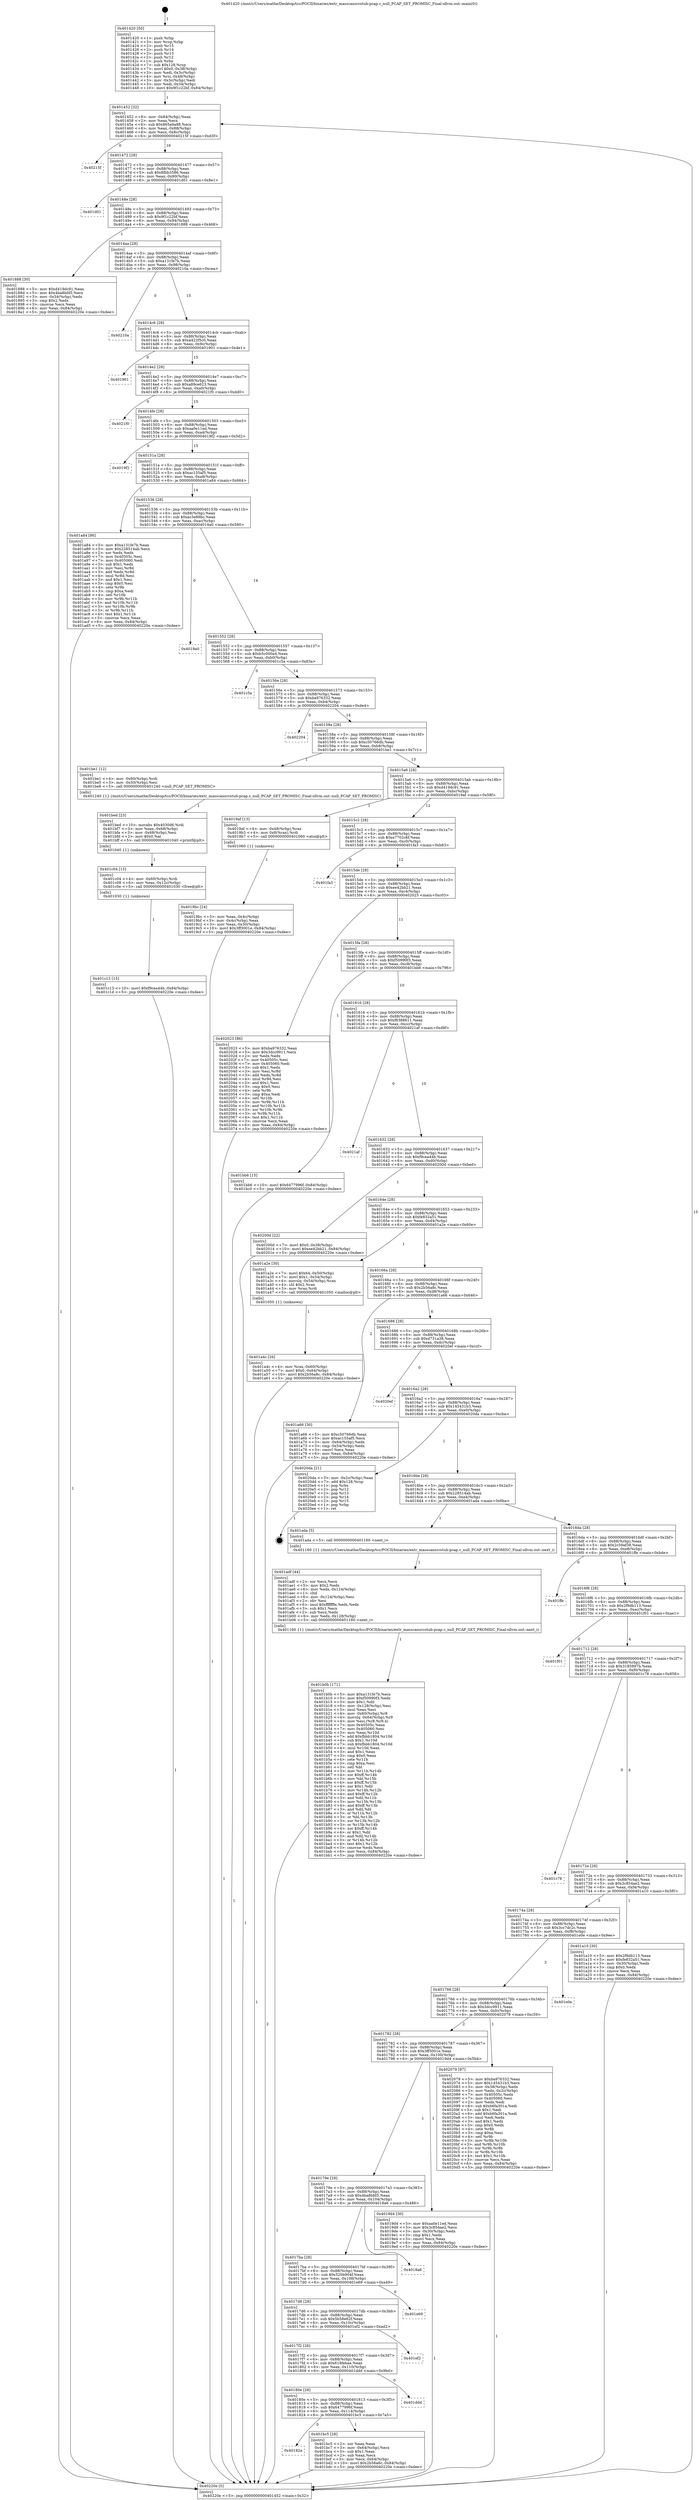 digraph "0x401420" {
  label = "0x401420 (/mnt/c/Users/mathe/Desktop/tcc/POCII/binaries/extr_masscansrcstub-pcap.c_null_PCAP_SET_PROMISC_Final-ollvm.out::main(0))"
  labelloc = "t"
  node[shape=record]

  Entry [label="",width=0.3,height=0.3,shape=circle,fillcolor=black,style=filled]
  "0x401452" [label="{
     0x401452 [32]\l
     | [instrs]\l
     &nbsp;&nbsp;0x401452 \<+6\>: mov -0x84(%rbp),%eax\l
     &nbsp;&nbsp;0x401458 \<+2\>: mov %eax,%ecx\l
     &nbsp;&nbsp;0x40145a \<+6\>: sub $0x865a9a88,%ecx\l
     &nbsp;&nbsp;0x401460 \<+6\>: mov %eax,-0x88(%rbp)\l
     &nbsp;&nbsp;0x401466 \<+6\>: mov %ecx,-0x8c(%rbp)\l
     &nbsp;&nbsp;0x40146c \<+6\>: je 000000000040215f \<main+0xd3f\>\l
  }"]
  "0x40215f" [label="{
     0x40215f\l
  }", style=dashed]
  "0x401472" [label="{
     0x401472 [28]\l
     | [instrs]\l
     &nbsp;&nbsp;0x401472 \<+5\>: jmp 0000000000401477 \<main+0x57\>\l
     &nbsp;&nbsp;0x401477 \<+6\>: mov -0x88(%rbp),%eax\l
     &nbsp;&nbsp;0x40147d \<+5\>: sub $0x8fbb3586,%eax\l
     &nbsp;&nbsp;0x401482 \<+6\>: mov %eax,-0x90(%rbp)\l
     &nbsp;&nbsp;0x401488 \<+6\>: je 0000000000401d01 \<main+0x8e1\>\l
  }"]
  Exit [label="",width=0.3,height=0.3,shape=circle,fillcolor=black,style=filled,peripheries=2]
  "0x401d01" [label="{
     0x401d01\l
  }", style=dashed]
  "0x40148e" [label="{
     0x40148e [28]\l
     | [instrs]\l
     &nbsp;&nbsp;0x40148e \<+5\>: jmp 0000000000401493 \<main+0x73\>\l
     &nbsp;&nbsp;0x401493 \<+6\>: mov -0x88(%rbp),%eax\l
     &nbsp;&nbsp;0x401499 \<+5\>: sub $0x9f1c22bf,%eax\l
     &nbsp;&nbsp;0x40149e \<+6\>: mov %eax,-0x94(%rbp)\l
     &nbsp;&nbsp;0x4014a4 \<+6\>: je 0000000000401888 \<main+0x468\>\l
  }"]
  "0x401c13" [label="{
     0x401c13 [15]\l
     | [instrs]\l
     &nbsp;&nbsp;0x401c13 \<+10\>: movl $0xf9cea44b,-0x84(%rbp)\l
     &nbsp;&nbsp;0x401c1d \<+5\>: jmp 000000000040220e \<main+0xdee\>\l
  }"]
  "0x401888" [label="{
     0x401888 [30]\l
     | [instrs]\l
     &nbsp;&nbsp;0x401888 \<+5\>: mov $0xd419dc91,%eax\l
     &nbsp;&nbsp;0x40188d \<+5\>: mov $0x4ba8bfd5,%ecx\l
     &nbsp;&nbsp;0x401892 \<+3\>: mov -0x34(%rbp),%edx\l
     &nbsp;&nbsp;0x401895 \<+3\>: cmp $0x2,%edx\l
     &nbsp;&nbsp;0x401898 \<+3\>: cmovne %ecx,%eax\l
     &nbsp;&nbsp;0x40189b \<+6\>: mov %eax,-0x84(%rbp)\l
     &nbsp;&nbsp;0x4018a1 \<+5\>: jmp 000000000040220e \<main+0xdee\>\l
  }"]
  "0x4014aa" [label="{
     0x4014aa [28]\l
     | [instrs]\l
     &nbsp;&nbsp;0x4014aa \<+5\>: jmp 00000000004014af \<main+0x8f\>\l
     &nbsp;&nbsp;0x4014af \<+6\>: mov -0x88(%rbp),%eax\l
     &nbsp;&nbsp;0x4014b5 \<+5\>: sub $0xa131fe7b,%eax\l
     &nbsp;&nbsp;0x4014ba \<+6\>: mov %eax,-0x98(%rbp)\l
     &nbsp;&nbsp;0x4014c0 \<+6\>: je 000000000040210a \<main+0xcea\>\l
  }"]
  "0x40220e" [label="{
     0x40220e [5]\l
     | [instrs]\l
     &nbsp;&nbsp;0x40220e \<+5\>: jmp 0000000000401452 \<main+0x32\>\l
  }"]
  "0x401420" [label="{
     0x401420 [50]\l
     | [instrs]\l
     &nbsp;&nbsp;0x401420 \<+1\>: push %rbp\l
     &nbsp;&nbsp;0x401421 \<+3\>: mov %rsp,%rbp\l
     &nbsp;&nbsp;0x401424 \<+2\>: push %r15\l
     &nbsp;&nbsp;0x401426 \<+2\>: push %r14\l
     &nbsp;&nbsp;0x401428 \<+2\>: push %r13\l
     &nbsp;&nbsp;0x40142a \<+2\>: push %r12\l
     &nbsp;&nbsp;0x40142c \<+1\>: push %rbx\l
     &nbsp;&nbsp;0x40142d \<+7\>: sub $0x128,%rsp\l
     &nbsp;&nbsp;0x401434 \<+7\>: movl $0x0,-0x38(%rbp)\l
     &nbsp;&nbsp;0x40143b \<+3\>: mov %edi,-0x3c(%rbp)\l
     &nbsp;&nbsp;0x40143e \<+4\>: mov %rsi,-0x48(%rbp)\l
     &nbsp;&nbsp;0x401442 \<+3\>: mov -0x3c(%rbp),%edi\l
     &nbsp;&nbsp;0x401445 \<+3\>: mov %edi,-0x34(%rbp)\l
     &nbsp;&nbsp;0x401448 \<+10\>: movl $0x9f1c22bf,-0x84(%rbp)\l
  }"]
  "0x401c04" [label="{
     0x401c04 [15]\l
     | [instrs]\l
     &nbsp;&nbsp;0x401c04 \<+4\>: mov -0x60(%rbp),%rdi\l
     &nbsp;&nbsp;0x401c08 \<+6\>: mov %eax,-0x12c(%rbp)\l
     &nbsp;&nbsp;0x401c0e \<+5\>: call 0000000000401030 \<free@plt\>\l
     | [calls]\l
     &nbsp;&nbsp;0x401030 \{1\} (unknown)\l
  }"]
  "0x40210a" [label="{
     0x40210a\l
  }", style=dashed]
  "0x4014c6" [label="{
     0x4014c6 [28]\l
     | [instrs]\l
     &nbsp;&nbsp;0x4014c6 \<+5\>: jmp 00000000004014cb \<main+0xab\>\l
     &nbsp;&nbsp;0x4014cb \<+6\>: mov -0x88(%rbp),%eax\l
     &nbsp;&nbsp;0x4014d1 \<+5\>: sub $0xa422f5c0,%eax\l
     &nbsp;&nbsp;0x4014d6 \<+6\>: mov %eax,-0x9c(%rbp)\l
     &nbsp;&nbsp;0x4014dc \<+6\>: je 0000000000401901 \<main+0x4e1\>\l
  }"]
  "0x401bed" [label="{
     0x401bed [23]\l
     | [instrs]\l
     &nbsp;&nbsp;0x401bed \<+10\>: movabs $0x4030d6,%rdi\l
     &nbsp;&nbsp;0x401bf7 \<+3\>: mov %eax,-0x68(%rbp)\l
     &nbsp;&nbsp;0x401bfa \<+3\>: mov -0x68(%rbp),%esi\l
     &nbsp;&nbsp;0x401bfd \<+2\>: mov $0x0,%al\l
     &nbsp;&nbsp;0x401bff \<+5\>: call 0000000000401040 \<printf@plt\>\l
     | [calls]\l
     &nbsp;&nbsp;0x401040 \{1\} (unknown)\l
  }"]
  "0x401901" [label="{
     0x401901\l
  }", style=dashed]
  "0x4014e2" [label="{
     0x4014e2 [28]\l
     | [instrs]\l
     &nbsp;&nbsp;0x4014e2 \<+5\>: jmp 00000000004014e7 \<main+0xc7\>\l
     &nbsp;&nbsp;0x4014e7 \<+6\>: mov -0x88(%rbp),%eax\l
     &nbsp;&nbsp;0x4014ed \<+5\>: sub $0xa89ce623,%eax\l
     &nbsp;&nbsp;0x4014f2 \<+6\>: mov %eax,-0xa0(%rbp)\l
     &nbsp;&nbsp;0x4014f8 \<+6\>: je 00000000004021f0 \<main+0xdd0\>\l
  }"]
  "0x40182a" [label="{
     0x40182a\l
  }", style=dashed]
  "0x4021f0" [label="{
     0x4021f0\l
  }", style=dashed]
  "0x4014fe" [label="{
     0x4014fe [28]\l
     | [instrs]\l
     &nbsp;&nbsp;0x4014fe \<+5\>: jmp 0000000000401503 \<main+0xe3\>\l
     &nbsp;&nbsp;0x401503 \<+6\>: mov -0x88(%rbp),%eax\l
     &nbsp;&nbsp;0x401509 \<+5\>: sub $0xaa0e11ed,%eax\l
     &nbsp;&nbsp;0x40150e \<+6\>: mov %eax,-0xa4(%rbp)\l
     &nbsp;&nbsp;0x401514 \<+6\>: je 00000000004019f2 \<main+0x5d2\>\l
  }"]
  "0x401bc5" [label="{
     0x401bc5 [28]\l
     | [instrs]\l
     &nbsp;&nbsp;0x401bc5 \<+2\>: xor %eax,%eax\l
     &nbsp;&nbsp;0x401bc7 \<+3\>: mov -0x64(%rbp),%ecx\l
     &nbsp;&nbsp;0x401bca \<+3\>: sub $0x1,%eax\l
     &nbsp;&nbsp;0x401bcd \<+2\>: sub %eax,%ecx\l
     &nbsp;&nbsp;0x401bcf \<+3\>: mov %ecx,-0x64(%rbp)\l
     &nbsp;&nbsp;0x401bd2 \<+10\>: movl $0x2b56a8c,-0x84(%rbp)\l
     &nbsp;&nbsp;0x401bdc \<+5\>: jmp 000000000040220e \<main+0xdee\>\l
  }"]
  "0x4019f2" [label="{
     0x4019f2\l
  }", style=dashed]
  "0x40151a" [label="{
     0x40151a [28]\l
     | [instrs]\l
     &nbsp;&nbsp;0x40151a \<+5\>: jmp 000000000040151f \<main+0xff\>\l
     &nbsp;&nbsp;0x40151f \<+6\>: mov -0x88(%rbp),%eax\l
     &nbsp;&nbsp;0x401525 \<+5\>: sub $0xac155af5,%eax\l
     &nbsp;&nbsp;0x40152a \<+6\>: mov %eax,-0xa8(%rbp)\l
     &nbsp;&nbsp;0x401530 \<+6\>: je 0000000000401a84 \<main+0x664\>\l
  }"]
  "0x40180e" [label="{
     0x40180e [28]\l
     | [instrs]\l
     &nbsp;&nbsp;0x40180e \<+5\>: jmp 0000000000401813 \<main+0x3f3\>\l
     &nbsp;&nbsp;0x401813 \<+6\>: mov -0x88(%rbp),%eax\l
     &nbsp;&nbsp;0x401819 \<+5\>: sub $0x6477996f,%eax\l
     &nbsp;&nbsp;0x40181e \<+6\>: mov %eax,-0x114(%rbp)\l
     &nbsp;&nbsp;0x401824 \<+6\>: je 0000000000401bc5 \<main+0x7a5\>\l
  }"]
  "0x401a84" [label="{
     0x401a84 [86]\l
     | [instrs]\l
     &nbsp;&nbsp;0x401a84 \<+5\>: mov $0xa131fe7b,%eax\l
     &nbsp;&nbsp;0x401a89 \<+5\>: mov $0x228514ab,%ecx\l
     &nbsp;&nbsp;0x401a8e \<+2\>: xor %edx,%edx\l
     &nbsp;&nbsp;0x401a90 \<+7\>: mov 0x40505c,%esi\l
     &nbsp;&nbsp;0x401a97 \<+7\>: mov 0x405060,%edi\l
     &nbsp;&nbsp;0x401a9e \<+3\>: sub $0x1,%edx\l
     &nbsp;&nbsp;0x401aa1 \<+3\>: mov %esi,%r8d\l
     &nbsp;&nbsp;0x401aa4 \<+3\>: add %edx,%r8d\l
     &nbsp;&nbsp;0x401aa7 \<+4\>: imul %r8d,%esi\l
     &nbsp;&nbsp;0x401aab \<+3\>: and $0x1,%esi\l
     &nbsp;&nbsp;0x401aae \<+3\>: cmp $0x0,%esi\l
     &nbsp;&nbsp;0x401ab1 \<+4\>: sete %r9b\l
     &nbsp;&nbsp;0x401ab5 \<+3\>: cmp $0xa,%edi\l
     &nbsp;&nbsp;0x401ab8 \<+4\>: setl %r10b\l
     &nbsp;&nbsp;0x401abc \<+3\>: mov %r9b,%r11b\l
     &nbsp;&nbsp;0x401abf \<+3\>: and %r10b,%r11b\l
     &nbsp;&nbsp;0x401ac2 \<+3\>: xor %r10b,%r9b\l
     &nbsp;&nbsp;0x401ac5 \<+3\>: or %r9b,%r11b\l
     &nbsp;&nbsp;0x401ac8 \<+4\>: test $0x1,%r11b\l
     &nbsp;&nbsp;0x401acc \<+3\>: cmovne %ecx,%eax\l
     &nbsp;&nbsp;0x401acf \<+6\>: mov %eax,-0x84(%rbp)\l
     &nbsp;&nbsp;0x401ad5 \<+5\>: jmp 000000000040220e \<main+0xdee\>\l
  }"]
  "0x401536" [label="{
     0x401536 [28]\l
     | [instrs]\l
     &nbsp;&nbsp;0x401536 \<+5\>: jmp 000000000040153b \<main+0x11b\>\l
     &nbsp;&nbsp;0x40153b \<+6\>: mov -0x88(%rbp),%eax\l
     &nbsp;&nbsp;0x401541 \<+5\>: sub $0xac3e89bc,%eax\l
     &nbsp;&nbsp;0x401546 \<+6\>: mov %eax,-0xac(%rbp)\l
     &nbsp;&nbsp;0x40154c \<+6\>: je 00000000004019a0 \<main+0x580\>\l
  }"]
  "0x401ddd" [label="{
     0x401ddd\l
  }", style=dashed]
  "0x4019a0" [label="{
     0x4019a0\l
  }", style=dashed]
  "0x401552" [label="{
     0x401552 [28]\l
     | [instrs]\l
     &nbsp;&nbsp;0x401552 \<+5\>: jmp 0000000000401557 \<main+0x137\>\l
     &nbsp;&nbsp;0x401557 \<+6\>: mov -0x88(%rbp),%eax\l
     &nbsp;&nbsp;0x40155d \<+5\>: sub $0xb5c000a4,%eax\l
     &nbsp;&nbsp;0x401562 \<+6\>: mov %eax,-0xb0(%rbp)\l
     &nbsp;&nbsp;0x401568 \<+6\>: je 0000000000401c5a \<main+0x83a\>\l
  }"]
  "0x4017f2" [label="{
     0x4017f2 [28]\l
     | [instrs]\l
     &nbsp;&nbsp;0x4017f2 \<+5\>: jmp 00000000004017f7 \<main+0x3d7\>\l
     &nbsp;&nbsp;0x4017f7 \<+6\>: mov -0x88(%rbp),%eax\l
     &nbsp;&nbsp;0x4017fd \<+5\>: sub $0x618febae,%eax\l
     &nbsp;&nbsp;0x401802 \<+6\>: mov %eax,-0x110(%rbp)\l
     &nbsp;&nbsp;0x401808 \<+6\>: je 0000000000401ddd \<main+0x9bd\>\l
  }"]
  "0x401c5a" [label="{
     0x401c5a\l
  }", style=dashed]
  "0x40156e" [label="{
     0x40156e [28]\l
     | [instrs]\l
     &nbsp;&nbsp;0x40156e \<+5\>: jmp 0000000000401573 \<main+0x153\>\l
     &nbsp;&nbsp;0x401573 \<+6\>: mov -0x88(%rbp),%eax\l
     &nbsp;&nbsp;0x401579 \<+5\>: sub $0xba976332,%eax\l
     &nbsp;&nbsp;0x40157e \<+6\>: mov %eax,-0xb4(%rbp)\l
     &nbsp;&nbsp;0x401584 \<+6\>: je 0000000000402204 \<main+0xde4\>\l
  }"]
  "0x401ef2" [label="{
     0x401ef2\l
  }", style=dashed]
  "0x402204" [label="{
     0x402204\l
  }", style=dashed]
  "0x40158a" [label="{
     0x40158a [28]\l
     | [instrs]\l
     &nbsp;&nbsp;0x40158a \<+5\>: jmp 000000000040158f \<main+0x16f\>\l
     &nbsp;&nbsp;0x40158f \<+6\>: mov -0x88(%rbp),%eax\l
     &nbsp;&nbsp;0x401595 \<+5\>: sub $0xc50766db,%eax\l
     &nbsp;&nbsp;0x40159a \<+6\>: mov %eax,-0xb8(%rbp)\l
     &nbsp;&nbsp;0x4015a0 \<+6\>: je 0000000000401be1 \<main+0x7c1\>\l
  }"]
  "0x4017d6" [label="{
     0x4017d6 [28]\l
     | [instrs]\l
     &nbsp;&nbsp;0x4017d6 \<+5\>: jmp 00000000004017db \<main+0x3bb\>\l
     &nbsp;&nbsp;0x4017db \<+6\>: mov -0x88(%rbp),%eax\l
     &nbsp;&nbsp;0x4017e1 \<+5\>: sub $0x5b58e62f,%eax\l
     &nbsp;&nbsp;0x4017e6 \<+6\>: mov %eax,-0x10c(%rbp)\l
     &nbsp;&nbsp;0x4017ec \<+6\>: je 0000000000401ef2 \<main+0xad2\>\l
  }"]
  "0x401be1" [label="{
     0x401be1 [12]\l
     | [instrs]\l
     &nbsp;&nbsp;0x401be1 \<+4\>: mov -0x60(%rbp),%rdi\l
     &nbsp;&nbsp;0x401be5 \<+3\>: mov -0x50(%rbp),%esi\l
     &nbsp;&nbsp;0x401be8 \<+5\>: call 0000000000401240 \<null_PCAP_SET_PROMISC\>\l
     | [calls]\l
     &nbsp;&nbsp;0x401240 \{1\} (/mnt/c/Users/mathe/Desktop/tcc/POCII/binaries/extr_masscansrcstub-pcap.c_null_PCAP_SET_PROMISC_Final-ollvm.out::null_PCAP_SET_PROMISC)\l
  }"]
  "0x4015a6" [label="{
     0x4015a6 [28]\l
     | [instrs]\l
     &nbsp;&nbsp;0x4015a6 \<+5\>: jmp 00000000004015ab \<main+0x18b\>\l
     &nbsp;&nbsp;0x4015ab \<+6\>: mov -0x88(%rbp),%eax\l
     &nbsp;&nbsp;0x4015b1 \<+5\>: sub $0xd419dc91,%eax\l
     &nbsp;&nbsp;0x4015b6 \<+6\>: mov %eax,-0xbc(%rbp)\l
     &nbsp;&nbsp;0x4015bc \<+6\>: je 00000000004019af \<main+0x58f\>\l
  }"]
  "0x401e69" [label="{
     0x401e69\l
  }", style=dashed]
  "0x4019af" [label="{
     0x4019af [13]\l
     | [instrs]\l
     &nbsp;&nbsp;0x4019af \<+4\>: mov -0x48(%rbp),%rax\l
     &nbsp;&nbsp;0x4019b3 \<+4\>: mov 0x8(%rax),%rdi\l
     &nbsp;&nbsp;0x4019b7 \<+5\>: call 0000000000401060 \<atoi@plt\>\l
     | [calls]\l
     &nbsp;&nbsp;0x401060 \{1\} (unknown)\l
  }"]
  "0x4015c2" [label="{
     0x4015c2 [28]\l
     | [instrs]\l
     &nbsp;&nbsp;0x4015c2 \<+5\>: jmp 00000000004015c7 \<main+0x1a7\>\l
     &nbsp;&nbsp;0x4015c7 \<+6\>: mov -0x88(%rbp),%eax\l
     &nbsp;&nbsp;0x4015cd \<+5\>: sub $0xe7702c6f,%eax\l
     &nbsp;&nbsp;0x4015d2 \<+6\>: mov %eax,-0xc0(%rbp)\l
     &nbsp;&nbsp;0x4015d8 \<+6\>: je 0000000000401fa3 \<main+0xb83\>\l
  }"]
  "0x4019bc" [label="{
     0x4019bc [24]\l
     | [instrs]\l
     &nbsp;&nbsp;0x4019bc \<+3\>: mov %eax,-0x4c(%rbp)\l
     &nbsp;&nbsp;0x4019bf \<+3\>: mov -0x4c(%rbp),%eax\l
     &nbsp;&nbsp;0x4019c2 \<+3\>: mov %eax,-0x30(%rbp)\l
     &nbsp;&nbsp;0x4019c5 \<+10\>: movl $0x3ff3001e,-0x84(%rbp)\l
     &nbsp;&nbsp;0x4019cf \<+5\>: jmp 000000000040220e \<main+0xdee\>\l
  }"]
  "0x4017ba" [label="{
     0x4017ba [28]\l
     | [instrs]\l
     &nbsp;&nbsp;0x4017ba \<+5\>: jmp 00000000004017bf \<main+0x39f\>\l
     &nbsp;&nbsp;0x4017bf \<+6\>: mov -0x88(%rbp),%eax\l
     &nbsp;&nbsp;0x4017c5 \<+5\>: sub $0x520b904f,%eax\l
     &nbsp;&nbsp;0x4017ca \<+6\>: mov %eax,-0x108(%rbp)\l
     &nbsp;&nbsp;0x4017d0 \<+6\>: je 0000000000401e69 \<main+0xa49\>\l
  }"]
  "0x401fa3" [label="{
     0x401fa3\l
  }", style=dashed]
  "0x4015de" [label="{
     0x4015de [28]\l
     | [instrs]\l
     &nbsp;&nbsp;0x4015de \<+5\>: jmp 00000000004015e3 \<main+0x1c3\>\l
     &nbsp;&nbsp;0x4015e3 \<+6\>: mov -0x88(%rbp),%eax\l
     &nbsp;&nbsp;0x4015e9 \<+5\>: sub $0xee42bb21,%eax\l
     &nbsp;&nbsp;0x4015ee \<+6\>: mov %eax,-0xc4(%rbp)\l
     &nbsp;&nbsp;0x4015f4 \<+6\>: je 0000000000402023 \<main+0xc03\>\l
  }"]
  "0x4018a6" [label="{
     0x4018a6\l
  }", style=dashed]
  "0x402023" [label="{
     0x402023 [86]\l
     | [instrs]\l
     &nbsp;&nbsp;0x402023 \<+5\>: mov $0xba976332,%eax\l
     &nbsp;&nbsp;0x402028 \<+5\>: mov $0x3dcc9911,%ecx\l
     &nbsp;&nbsp;0x40202d \<+2\>: xor %edx,%edx\l
     &nbsp;&nbsp;0x40202f \<+7\>: mov 0x40505c,%esi\l
     &nbsp;&nbsp;0x402036 \<+7\>: mov 0x405060,%edi\l
     &nbsp;&nbsp;0x40203d \<+3\>: sub $0x1,%edx\l
     &nbsp;&nbsp;0x402040 \<+3\>: mov %esi,%r8d\l
     &nbsp;&nbsp;0x402043 \<+3\>: add %edx,%r8d\l
     &nbsp;&nbsp;0x402046 \<+4\>: imul %r8d,%esi\l
     &nbsp;&nbsp;0x40204a \<+3\>: and $0x1,%esi\l
     &nbsp;&nbsp;0x40204d \<+3\>: cmp $0x0,%esi\l
     &nbsp;&nbsp;0x402050 \<+4\>: sete %r9b\l
     &nbsp;&nbsp;0x402054 \<+3\>: cmp $0xa,%edi\l
     &nbsp;&nbsp;0x402057 \<+4\>: setl %r10b\l
     &nbsp;&nbsp;0x40205b \<+3\>: mov %r9b,%r11b\l
     &nbsp;&nbsp;0x40205e \<+3\>: and %r10b,%r11b\l
     &nbsp;&nbsp;0x402061 \<+3\>: xor %r10b,%r9b\l
     &nbsp;&nbsp;0x402064 \<+3\>: or %r9b,%r11b\l
     &nbsp;&nbsp;0x402067 \<+4\>: test $0x1,%r11b\l
     &nbsp;&nbsp;0x40206b \<+3\>: cmovne %ecx,%eax\l
     &nbsp;&nbsp;0x40206e \<+6\>: mov %eax,-0x84(%rbp)\l
     &nbsp;&nbsp;0x402074 \<+5\>: jmp 000000000040220e \<main+0xdee\>\l
  }"]
  "0x4015fa" [label="{
     0x4015fa [28]\l
     | [instrs]\l
     &nbsp;&nbsp;0x4015fa \<+5\>: jmp 00000000004015ff \<main+0x1df\>\l
     &nbsp;&nbsp;0x4015ff \<+6\>: mov -0x88(%rbp),%eax\l
     &nbsp;&nbsp;0x401605 \<+5\>: sub $0xf50990f3,%eax\l
     &nbsp;&nbsp;0x40160a \<+6\>: mov %eax,-0xc8(%rbp)\l
     &nbsp;&nbsp;0x401610 \<+6\>: je 0000000000401bb6 \<main+0x796\>\l
  }"]
  "0x401b0b" [label="{
     0x401b0b [171]\l
     | [instrs]\l
     &nbsp;&nbsp;0x401b0b \<+5\>: mov $0xa131fe7b,%ecx\l
     &nbsp;&nbsp;0x401b10 \<+5\>: mov $0xf50990f3,%edx\l
     &nbsp;&nbsp;0x401b15 \<+3\>: mov $0x1,%dil\l
     &nbsp;&nbsp;0x401b18 \<+6\>: mov -0x128(%rbp),%esi\l
     &nbsp;&nbsp;0x401b1e \<+3\>: imul %eax,%esi\l
     &nbsp;&nbsp;0x401b21 \<+4\>: mov -0x60(%rbp),%r8\l
     &nbsp;&nbsp;0x401b25 \<+4\>: movslq -0x64(%rbp),%r9\l
     &nbsp;&nbsp;0x401b29 \<+4\>: mov %esi,(%r8,%r9,4)\l
     &nbsp;&nbsp;0x401b2d \<+7\>: mov 0x40505c,%eax\l
     &nbsp;&nbsp;0x401b34 \<+7\>: mov 0x405060,%esi\l
     &nbsp;&nbsp;0x401b3b \<+3\>: mov %eax,%r10d\l
     &nbsp;&nbsp;0x401b3e \<+7\>: add $0xfbbb1804,%r10d\l
     &nbsp;&nbsp;0x401b45 \<+4\>: sub $0x1,%r10d\l
     &nbsp;&nbsp;0x401b49 \<+7\>: sub $0xfbbb1804,%r10d\l
     &nbsp;&nbsp;0x401b50 \<+4\>: imul %r10d,%eax\l
     &nbsp;&nbsp;0x401b54 \<+3\>: and $0x1,%eax\l
     &nbsp;&nbsp;0x401b57 \<+3\>: cmp $0x0,%eax\l
     &nbsp;&nbsp;0x401b5a \<+4\>: sete %r11b\l
     &nbsp;&nbsp;0x401b5e \<+3\>: cmp $0xa,%esi\l
     &nbsp;&nbsp;0x401b61 \<+3\>: setl %bl\l
     &nbsp;&nbsp;0x401b64 \<+3\>: mov %r11b,%r14b\l
     &nbsp;&nbsp;0x401b67 \<+4\>: xor $0xff,%r14b\l
     &nbsp;&nbsp;0x401b6b \<+3\>: mov %bl,%r15b\l
     &nbsp;&nbsp;0x401b6e \<+4\>: xor $0xff,%r15b\l
     &nbsp;&nbsp;0x401b72 \<+4\>: xor $0x1,%dil\l
     &nbsp;&nbsp;0x401b76 \<+3\>: mov %r14b,%r12b\l
     &nbsp;&nbsp;0x401b79 \<+4\>: and $0xff,%r12b\l
     &nbsp;&nbsp;0x401b7d \<+3\>: and %dil,%r11b\l
     &nbsp;&nbsp;0x401b80 \<+3\>: mov %r15b,%r13b\l
     &nbsp;&nbsp;0x401b83 \<+4\>: and $0xff,%r13b\l
     &nbsp;&nbsp;0x401b87 \<+3\>: and %dil,%bl\l
     &nbsp;&nbsp;0x401b8a \<+3\>: or %r11b,%r12b\l
     &nbsp;&nbsp;0x401b8d \<+3\>: or %bl,%r13b\l
     &nbsp;&nbsp;0x401b90 \<+3\>: xor %r13b,%r12b\l
     &nbsp;&nbsp;0x401b93 \<+3\>: or %r15b,%r14b\l
     &nbsp;&nbsp;0x401b96 \<+4\>: xor $0xff,%r14b\l
     &nbsp;&nbsp;0x401b9a \<+4\>: or $0x1,%dil\l
     &nbsp;&nbsp;0x401b9e \<+3\>: and %dil,%r14b\l
     &nbsp;&nbsp;0x401ba1 \<+3\>: or %r14b,%r12b\l
     &nbsp;&nbsp;0x401ba4 \<+4\>: test $0x1,%r12b\l
     &nbsp;&nbsp;0x401ba8 \<+3\>: cmovne %edx,%ecx\l
     &nbsp;&nbsp;0x401bab \<+6\>: mov %ecx,-0x84(%rbp)\l
     &nbsp;&nbsp;0x401bb1 \<+5\>: jmp 000000000040220e \<main+0xdee\>\l
  }"]
  "0x401bb6" [label="{
     0x401bb6 [15]\l
     | [instrs]\l
     &nbsp;&nbsp;0x401bb6 \<+10\>: movl $0x6477996f,-0x84(%rbp)\l
     &nbsp;&nbsp;0x401bc0 \<+5\>: jmp 000000000040220e \<main+0xdee\>\l
  }"]
  "0x401616" [label="{
     0x401616 [28]\l
     | [instrs]\l
     &nbsp;&nbsp;0x401616 \<+5\>: jmp 000000000040161b \<main+0x1fb\>\l
     &nbsp;&nbsp;0x40161b \<+6\>: mov -0x88(%rbp),%eax\l
     &nbsp;&nbsp;0x401621 \<+5\>: sub $0xf8388611,%eax\l
     &nbsp;&nbsp;0x401626 \<+6\>: mov %eax,-0xcc(%rbp)\l
     &nbsp;&nbsp;0x40162c \<+6\>: je 00000000004021af \<main+0xd8f\>\l
  }"]
  "0x401adf" [label="{
     0x401adf [44]\l
     | [instrs]\l
     &nbsp;&nbsp;0x401adf \<+2\>: xor %ecx,%ecx\l
     &nbsp;&nbsp;0x401ae1 \<+5\>: mov $0x2,%edx\l
     &nbsp;&nbsp;0x401ae6 \<+6\>: mov %edx,-0x124(%rbp)\l
     &nbsp;&nbsp;0x401aec \<+1\>: cltd\l
     &nbsp;&nbsp;0x401aed \<+6\>: mov -0x124(%rbp),%esi\l
     &nbsp;&nbsp;0x401af3 \<+2\>: idiv %esi\l
     &nbsp;&nbsp;0x401af5 \<+6\>: imul $0xfffffffe,%edx,%edx\l
     &nbsp;&nbsp;0x401afb \<+3\>: sub $0x1,%ecx\l
     &nbsp;&nbsp;0x401afe \<+2\>: sub %ecx,%edx\l
     &nbsp;&nbsp;0x401b00 \<+6\>: mov %edx,-0x128(%rbp)\l
     &nbsp;&nbsp;0x401b06 \<+5\>: call 0000000000401160 \<next_i\>\l
     | [calls]\l
     &nbsp;&nbsp;0x401160 \{1\} (/mnt/c/Users/mathe/Desktop/tcc/POCII/binaries/extr_masscansrcstub-pcap.c_null_PCAP_SET_PROMISC_Final-ollvm.out::next_i)\l
  }"]
  "0x4021af" [label="{
     0x4021af\l
  }", style=dashed]
  "0x401632" [label="{
     0x401632 [28]\l
     | [instrs]\l
     &nbsp;&nbsp;0x401632 \<+5\>: jmp 0000000000401637 \<main+0x217\>\l
     &nbsp;&nbsp;0x401637 \<+6\>: mov -0x88(%rbp),%eax\l
     &nbsp;&nbsp;0x40163d \<+5\>: sub $0xf9cea44b,%eax\l
     &nbsp;&nbsp;0x401642 \<+6\>: mov %eax,-0xd0(%rbp)\l
     &nbsp;&nbsp;0x401648 \<+6\>: je 000000000040200d \<main+0xbed\>\l
  }"]
  "0x401a4c" [label="{
     0x401a4c [26]\l
     | [instrs]\l
     &nbsp;&nbsp;0x401a4c \<+4\>: mov %rax,-0x60(%rbp)\l
     &nbsp;&nbsp;0x401a50 \<+7\>: movl $0x0,-0x64(%rbp)\l
     &nbsp;&nbsp;0x401a57 \<+10\>: movl $0x2b56a8c,-0x84(%rbp)\l
     &nbsp;&nbsp;0x401a61 \<+5\>: jmp 000000000040220e \<main+0xdee\>\l
  }"]
  "0x40200d" [label="{
     0x40200d [22]\l
     | [instrs]\l
     &nbsp;&nbsp;0x40200d \<+7\>: movl $0x0,-0x38(%rbp)\l
     &nbsp;&nbsp;0x402014 \<+10\>: movl $0xee42bb21,-0x84(%rbp)\l
     &nbsp;&nbsp;0x40201e \<+5\>: jmp 000000000040220e \<main+0xdee\>\l
  }"]
  "0x40164e" [label="{
     0x40164e [28]\l
     | [instrs]\l
     &nbsp;&nbsp;0x40164e \<+5\>: jmp 0000000000401653 \<main+0x233\>\l
     &nbsp;&nbsp;0x401653 \<+6\>: mov -0x88(%rbp),%eax\l
     &nbsp;&nbsp;0x401659 \<+5\>: sub $0xfe832a51,%eax\l
     &nbsp;&nbsp;0x40165e \<+6\>: mov %eax,-0xd4(%rbp)\l
     &nbsp;&nbsp;0x401664 \<+6\>: je 0000000000401a2e \<main+0x60e\>\l
  }"]
  "0x40179e" [label="{
     0x40179e [28]\l
     | [instrs]\l
     &nbsp;&nbsp;0x40179e \<+5\>: jmp 00000000004017a3 \<main+0x383\>\l
     &nbsp;&nbsp;0x4017a3 \<+6\>: mov -0x88(%rbp),%eax\l
     &nbsp;&nbsp;0x4017a9 \<+5\>: sub $0x4ba8bfd5,%eax\l
     &nbsp;&nbsp;0x4017ae \<+6\>: mov %eax,-0x104(%rbp)\l
     &nbsp;&nbsp;0x4017b4 \<+6\>: je 00000000004018a6 \<main+0x486\>\l
  }"]
  "0x401a2e" [label="{
     0x401a2e [30]\l
     | [instrs]\l
     &nbsp;&nbsp;0x401a2e \<+7\>: movl $0x64,-0x50(%rbp)\l
     &nbsp;&nbsp;0x401a35 \<+7\>: movl $0x1,-0x54(%rbp)\l
     &nbsp;&nbsp;0x401a3c \<+4\>: movslq -0x54(%rbp),%rax\l
     &nbsp;&nbsp;0x401a40 \<+4\>: shl $0x2,%rax\l
     &nbsp;&nbsp;0x401a44 \<+3\>: mov %rax,%rdi\l
     &nbsp;&nbsp;0x401a47 \<+5\>: call 0000000000401050 \<malloc@plt\>\l
     | [calls]\l
     &nbsp;&nbsp;0x401050 \{1\} (unknown)\l
  }"]
  "0x40166a" [label="{
     0x40166a [28]\l
     | [instrs]\l
     &nbsp;&nbsp;0x40166a \<+5\>: jmp 000000000040166f \<main+0x24f\>\l
     &nbsp;&nbsp;0x40166f \<+6\>: mov -0x88(%rbp),%eax\l
     &nbsp;&nbsp;0x401675 \<+5\>: sub $0x2b56a8c,%eax\l
     &nbsp;&nbsp;0x40167a \<+6\>: mov %eax,-0xd8(%rbp)\l
     &nbsp;&nbsp;0x401680 \<+6\>: je 0000000000401a66 \<main+0x646\>\l
  }"]
  "0x4019d4" [label="{
     0x4019d4 [30]\l
     | [instrs]\l
     &nbsp;&nbsp;0x4019d4 \<+5\>: mov $0xaa0e11ed,%eax\l
     &nbsp;&nbsp;0x4019d9 \<+5\>: mov $0x3c854ae2,%ecx\l
     &nbsp;&nbsp;0x4019de \<+3\>: mov -0x30(%rbp),%edx\l
     &nbsp;&nbsp;0x4019e1 \<+3\>: cmp $0x1,%edx\l
     &nbsp;&nbsp;0x4019e4 \<+3\>: cmovl %ecx,%eax\l
     &nbsp;&nbsp;0x4019e7 \<+6\>: mov %eax,-0x84(%rbp)\l
     &nbsp;&nbsp;0x4019ed \<+5\>: jmp 000000000040220e \<main+0xdee\>\l
  }"]
  "0x401a66" [label="{
     0x401a66 [30]\l
     | [instrs]\l
     &nbsp;&nbsp;0x401a66 \<+5\>: mov $0xc50766db,%eax\l
     &nbsp;&nbsp;0x401a6b \<+5\>: mov $0xac155af5,%ecx\l
     &nbsp;&nbsp;0x401a70 \<+3\>: mov -0x64(%rbp),%edx\l
     &nbsp;&nbsp;0x401a73 \<+3\>: cmp -0x54(%rbp),%edx\l
     &nbsp;&nbsp;0x401a76 \<+3\>: cmovl %ecx,%eax\l
     &nbsp;&nbsp;0x401a79 \<+6\>: mov %eax,-0x84(%rbp)\l
     &nbsp;&nbsp;0x401a7f \<+5\>: jmp 000000000040220e \<main+0xdee\>\l
  }"]
  "0x401686" [label="{
     0x401686 [28]\l
     | [instrs]\l
     &nbsp;&nbsp;0x401686 \<+5\>: jmp 000000000040168b \<main+0x26b\>\l
     &nbsp;&nbsp;0x40168b \<+6\>: mov -0x88(%rbp),%eax\l
     &nbsp;&nbsp;0x401691 \<+5\>: sub $0xd731a38,%eax\l
     &nbsp;&nbsp;0x401696 \<+6\>: mov %eax,-0xdc(%rbp)\l
     &nbsp;&nbsp;0x40169c \<+6\>: je 00000000004020ef \<main+0xccf\>\l
  }"]
  "0x401782" [label="{
     0x401782 [28]\l
     | [instrs]\l
     &nbsp;&nbsp;0x401782 \<+5\>: jmp 0000000000401787 \<main+0x367\>\l
     &nbsp;&nbsp;0x401787 \<+6\>: mov -0x88(%rbp),%eax\l
     &nbsp;&nbsp;0x40178d \<+5\>: sub $0x3ff3001e,%eax\l
     &nbsp;&nbsp;0x401792 \<+6\>: mov %eax,-0x100(%rbp)\l
     &nbsp;&nbsp;0x401798 \<+6\>: je 00000000004019d4 \<main+0x5b4\>\l
  }"]
  "0x4020ef" [label="{
     0x4020ef\l
  }", style=dashed]
  "0x4016a2" [label="{
     0x4016a2 [28]\l
     | [instrs]\l
     &nbsp;&nbsp;0x4016a2 \<+5\>: jmp 00000000004016a7 \<main+0x287\>\l
     &nbsp;&nbsp;0x4016a7 \<+6\>: mov -0x88(%rbp),%eax\l
     &nbsp;&nbsp;0x4016ad \<+5\>: sub $0x145431b3,%eax\l
     &nbsp;&nbsp;0x4016b2 \<+6\>: mov %eax,-0xe0(%rbp)\l
     &nbsp;&nbsp;0x4016b8 \<+6\>: je 00000000004020da \<main+0xcba\>\l
  }"]
  "0x402079" [label="{
     0x402079 [97]\l
     | [instrs]\l
     &nbsp;&nbsp;0x402079 \<+5\>: mov $0xba976332,%eax\l
     &nbsp;&nbsp;0x40207e \<+5\>: mov $0x145431b3,%ecx\l
     &nbsp;&nbsp;0x402083 \<+3\>: mov -0x38(%rbp),%edx\l
     &nbsp;&nbsp;0x402086 \<+3\>: mov %edx,-0x2c(%rbp)\l
     &nbsp;&nbsp;0x402089 \<+7\>: mov 0x40505c,%edx\l
     &nbsp;&nbsp;0x402090 \<+7\>: mov 0x405060,%esi\l
     &nbsp;&nbsp;0x402097 \<+2\>: mov %edx,%edi\l
     &nbsp;&nbsp;0x402099 \<+6\>: sub $0xb6fa301a,%edi\l
     &nbsp;&nbsp;0x40209f \<+3\>: sub $0x1,%edi\l
     &nbsp;&nbsp;0x4020a2 \<+6\>: add $0xb6fa301a,%edi\l
     &nbsp;&nbsp;0x4020a8 \<+3\>: imul %edi,%edx\l
     &nbsp;&nbsp;0x4020ab \<+3\>: and $0x1,%edx\l
     &nbsp;&nbsp;0x4020ae \<+3\>: cmp $0x0,%edx\l
     &nbsp;&nbsp;0x4020b1 \<+4\>: sete %r8b\l
     &nbsp;&nbsp;0x4020b5 \<+3\>: cmp $0xa,%esi\l
     &nbsp;&nbsp;0x4020b8 \<+4\>: setl %r9b\l
     &nbsp;&nbsp;0x4020bc \<+3\>: mov %r8b,%r10b\l
     &nbsp;&nbsp;0x4020bf \<+3\>: and %r9b,%r10b\l
     &nbsp;&nbsp;0x4020c2 \<+3\>: xor %r9b,%r8b\l
     &nbsp;&nbsp;0x4020c5 \<+3\>: or %r8b,%r10b\l
     &nbsp;&nbsp;0x4020c8 \<+4\>: test $0x1,%r10b\l
     &nbsp;&nbsp;0x4020cc \<+3\>: cmovne %ecx,%eax\l
     &nbsp;&nbsp;0x4020cf \<+6\>: mov %eax,-0x84(%rbp)\l
     &nbsp;&nbsp;0x4020d5 \<+5\>: jmp 000000000040220e \<main+0xdee\>\l
  }"]
  "0x4020da" [label="{
     0x4020da [21]\l
     | [instrs]\l
     &nbsp;&nbsp;0x4020da \<+3\>: mov -0x2c(%rbp),%eax\l
     &nbsp;&nbsp;0x4020dd \<+7\>: add $0x128,%rsp\l
     &nbsp;&nbsp;0x4020e4 \<+1\>: pop %rbx\l
     &nbsp;&nbsp;0x4020e5 \<+2\>: pop %r12\l
     &nbsp;&nbsp;0x4020e7 \<+2\>: pop %r13\l
     &nbsp;&nbsp;0x4020e9 \<+2\>: pop %r14\l
     &nbsp;&nbsp;0x4020eb \<+2\>: pop %r15\l
     &nbsp;&nbsp;0x4020ed \<+1\>: pop %rbp\l
     &nbsp;&nbsp;0x4020ee \<+1\>: ret\l
  }"]
  "0x4016be" [label="{
     0x4016be [28]\l
     | [instrs]\l
     &nbsp;&nbsp;0x4016be \<+5\>: jmp 00000000004016c3 \<main+0x2a3\>\l
     &nbsp;&nbsp;0x4016c3 \<+6\>: mov -0x88(%rbp),%eax\l
     &nbsp;&nbsp;0x4016c9 \<+5\>: sub $0x228514ab,%eax\l
     &nbsp;&nbsp;0x4016ce \<+6\>: mov %eax,-0xe4(%rbp)\l
     &nbsp;&nbsp;0x4016d4 \<+6\>: je 0000000000401ada \<main+0x6ba\>\l
  }"]
  "0x401766" [label="{
     0x401766 [28]\l
     | [instrs]\l
     &nbsp;&nbsp;0x401766 \<+5\>: jmp 000000000040176b \<main+0x34b\>\l
     &nbsp;&nbsp;0x40176b \<+6\>: mov -0x88(%rbp),%eax\l
     &nbsp;&nbsp;0x401771 \<+5\>: sub $0x3dcc9911,%eax\l
     &nbsp;&nbsp;0x401776 \<+6\>: mov %eax,-0xfc(%rbp)\l
     &nbsp;&nbsp;0x40177c \<+6\>: je 0000000000402079 \<main+0xc59\>\l
  }"]
  "0x401ada" [label="{
     0x401ada [5]\l
     | [instrs]\l
     &nbsp;&nbsp;0x401ada \<+5\>: call 0000000000401160 \<next_i\>\l
     | [calls]\l
     &nbsp;&nbsp;0x401160 \{1\} (/mnt/c/Users/mathe/Desktop/tcc/POCII/binaries/extr_masscansrcstub-pcap.c_null_PCAP_SET_PROMISC_Final-ollvm.out::next_i)\l
  }"]
  "0x4016da" [label="{
     0x4016da [28]\l
     | [instrs]\l
     &nbsp;&nbsp;0x4016da \<+5\>: jmp 00000000004016df \<main+0x2bf\>\l
     &nbsp;&nbsp;0x4016df \<+6\>: mov -0x88(%rbp),%eax\l
     &nbsp;&nbsp;0x4016e5 \<+5\>: sub $0x2c59af38,%eax\l
     &nbsp;&nbsp;0x4016ea \<+6\>: mov %eax,-0xe8(%rbp)\l
     &nbsp;&nbsp;0x4016f0 \<+6\>: je 0000000000401ffe \<main+0xbde\>\l
  }"]
  "0x401e0e" [label="{
     0x401e0e\l
  }", style=dashed]
  "0x401ffe" [label="{
     0x401ffe\l
  }", style=dashed]
  "0x4016f6" [label="{
     0x4016f6 [28]\l
     | [instrs]\l
     &nbsp;&nbsp;0x4016f6 \<+5\>: jmp 00000000004016fb \<main+0x2db\>\l
     &nbsp;&nbsp;0x4016fb \<+6\>: mov -0x88(%rbp),%eax\l
     &nbsp;&nbsp;0x401701 \<+5\>: sub $0x2f9db113,%eax\l
     &nbsp;&nbsp;0x401706 \<+6\>: mov %eax,-0xec(%rbp)\l
     &nbsp;&nbsp;0x40170c \<+6\>: je 0000000000401f01 \<main+0xae1\>\l
  }"]
  "0x40174a" [label="{
     0x40174a [28]\l
     | [instrs]\l
     &nbsp;&nbsp;0x40174a \<+5\>: jmp 000000000040174f \<main+0x32f\>\l
     &nbsp;&nbsp;0x40174f \<+6\>: mov -0x88(%rbp),%eax\l
     &nbsp;&nbsp;0x401755 \<+5\>: sub $0x3cc7dc2c,%eax\l
     &nbsp;&nbsp;0x40175a \<+6\>: mov %eax,-0xf8(%rbp)\l
     &nbsp;&nbsp;0x401760 \<+6\>: je 0000000000401e0e \<main+0x9ee\>\l
  }"]
  "0x401f01" [label="{
     0x401f01\l
  }", style=dashed]
  "0x401712" [label="{
     0x401712 [28]\l
     | [instrs]\l
     &nbsp;&nbsp;0x401712 \<+5\>: jmp 0000000000401717 \<main+0x2f7\>\l
     &nbsp;&nbsp;0x401717 \<+6\>: mov -0x88(%rbp),%eax\l
     &nbsp;&nbsp;0x40171d \<+5\>: sub $0x3185997b,%eax\l
     &nbsp;&nbsp;0x401722 \<+6\>: mov %eax,-0xf0(%rbp)\l
     &nbsp;&nbsp;0x401728 \<+6\>: je 0000000000401c78 \<main+0x858\>\l
  }"]
  "0x401a10" [label="{
     0x401a10 [30]\l
     | [instrs]\l
     &nbsp;&nbsp;0x401a10 \<+5\>: mov $0x2f9db113,%eax\l
     &nbsp;&nbsp;0x401a15 \<+5\>: mov $0xfe832a51,%ecx\l
     &nbsp;&nbsp;0x401a1a \<+3\>: mov -0x30(%rbp),%edx\l
     &nbsp;&nbsp;0x401a1d \<+3\>: cmp $0x0,%edx\l
     &nbsp;&nbsp;0x401a20 \<+3\>: cmove %ecx,%eax\l
     &nbsp;&nbsp;0x401a23 \<+6\>: mov %eax,-0x84(%rbp)\l
     &nbsp;&nbsp;0x401a29 \<+5\>: jmp 000000000040220e \<main+0xdee\>\l
  }"]
  "0x401c78" [label="{
     0x401c78\l
  }", style=dashed]
  "0x40172e" [label="{
     0x40172e [28]\l
     | [instrs]\l
     &nbsp;&nbsp;0x40172e \<+5\>: jmp 0000000000401733 \<main+0x313\>\l
     &nbsp;&nbsp;0x401733 \<+6\>: mov -0x88(%rbp),%eax\l
     &nbsp;&nbsp;0x401739 \<+5\>: sub $0x3c854ae2,%eax\l
     &nbsp;&nbsp;0x40173e \<+6\>: mov %eax,-0xf4(%rbp)\l
     &nbsp;&nbsp;0x401744 \<+6\>: je 0000000000401a10 \<main+0x5f0\>\l
  }"]
  Entry -> "0x401420" [label=" 1"]
  "0x401452" -> "0x40215f" [label=" 0"]
  "0x401452" -> "0x401472" [label=" 16"]
  "0x4020da" -> Exit [label=" 1"]
  "0x401472" -> "0x401d01" [label=" 0"]
  "0x401472" -> "0x40148e" [label=" 16"]
  "0x402079" -> "0x40220e" [label=" 1"]
  "0x40148e" -> "0x401888" [label=" 1"]
  "0x40148e" -> "0x4014aa" [label=" 15"]
  "0x401888" -> "0x40220e" [label=" 1"]
  "0x401420" -> "0x401452" [label=" 1"]
  "0x40220e" -> "0x401452" [label=" 15"]
  "0x402023" -> "0x40220e" [label=" 1"]
  "0x4014aa" -> "0x40210a" [label=" 0"]
  "0x4014aa" -> "0x4014c6" [label=" 15"]
  "0x40200d" -> "0x40220e" [label=" 1"]
  "0x4014c6" -> "0x401901" [label=" 0"]
  "0x4014c6" -> "0x4014e2" [label=" 15"]
  "0x401c13" -> "0x40220e" [label=" 1"]
  "0x4014e2" -> "0x4021f0" [label=" 0"]
  "0x4014e2" -> "0x4014fe" [label=" 15"]
  "0x401c04" -> "0x401c13" [label=" 1"]
  "0x4014fe" -> "0x4019f2" [label=" 0"]
  "0x4014fe" -> "0x40151a" [label=" 15"]
  "0x401bed" -> "0x401c04" [label=" 1"]
  "0x40151a" -> "0x401a84" [label=" 1"]
  "0x40151a" -> "0x401536" [label=" 14"]
  "0x401bc5" -> "0x40220e" [label=" 1"]
  "0x401536" -> "0x4019a0" [label=" 0"]
  "0x401536" -> "0x401552" [label=" 14"]
  "0x40180e" -> "0x40182a" [label=" 0"]
  "0x401552" -> "0x401c5a" [label=" 0"]
  "0x401552" -> "0x40156e" [label=" 14"]
  "0x401be1" -> "0x401bed" [label=" 1"]
  "0x40156e" -> "0x402204" [label=" 0"]
  "0x40156e" -> "0x40158a" [label=" 14"]
  "0x4017f2" -> "0x40180e" [label=" 1"]
  "0x40158a" -> "0x401be1" [label=" 1"]
  "0x40158a" -> "0x4015a6" [label=" 13"]
  "0x40180e" -> "0x401bc5" [label=" 1"]
  "0x4015a6" -> "0x4019af" [label=" 1"]
  "0x4015a6" -> "0x4015c2" [label=" 12"]
  "0x4019af" -> "0x4019bc" [label=" 1"]
  "0x4019bc" -> "0x40220e" [label=" 1"]
  "0x4017d6" -> "0x4017f2" [label=" 1"]
  "0x4015c2" -> "0x401fa3" [label=" 0"]
  "0x4015c2" -> "0x4015de" [label=" 12"]
  "0x4017f2" -> "0x401ddd" [label=" 0"]
  "0x4015de" -> "0x402023" [label=" 1"]
  "0x4015de" -> "0x4015fa" [label=" 11"]
  "0x4017ba" -> "0x4017d6" [label=" 1"]
  "0x4015fa" -> "0x401bb6" [label=" 1"]
  "0x4015fa" -> "0x401616" [label=" 10"]
  "0x4017d6" -> "0x401ef2" [label=" 0"]
  "0x401616" -> "0x4021af" [label=" 0"]
  "0x401616" -> "0x401632" [label=" 10"]
  "0x40179e" -> "0x4017ba" [label=" 1"]
  "0x401632" -> "0x40200d" [label=" 1"]
  "0x401632" -> "0x40164e" [label=" 9"]
  "0x40179e" -> "0x4018a6" [label=" 0"]
  "0x40164e" -> "0x401a2e" [label=" 1"]
  "0x40164e" -> "0x40166a" [label=" 8"]
  "0x4017ba" -> "0x401e69" [label=" 0"]
  "0x40166a" -> "0x401a66" [label=" 2"]
  "0x40166a" -> "0x401686" [label=" 6"]
  "0x401bb6" -> "0x40220e" [label=" 1"]
  "0x401686" -> "0x4020ef" [label=" 0"]
  "0x401686" -> "0x4016a2" [label=" 6"]
  "0x401adf" -> "0x401b0b" [label=" 1"]
  "0x4016a2" -> "0x4020da" [label=" 1"]
  "0x4016a2" -> "0x4016be" [label=" 5"]
  "0x401ada" -> "0x401adf" [label=" 1"]
  "0x4016be" -> "0x401ada" [label=" 1"]
  "0x4016be" -> "0x4016da" [label=" 4"]
  "0x401a66" -> "0x40220e" [label=" 2"]
  "0x4016da" -> "0x401ffe" [label=" 0"]
  "0x4016da" -> "0x4016f6" [label=" 4"]
  "0x401a4c" -> "0x40220e" [label=" 1"]
  "0x4016f6" -> "0x401f01" [label=" 0"]
  "0x4016f6" -> "0x401712" [label=" 4"]
  "0x401a10" -> "0x40220e" [label=" 1"]
  "0x401712" -> "0x401c78" [label=" 0"]
  "0x401712" -> "0x40172e" [label=" 4"]
  "0x4019d4" -> "0x40220e" [label=" 1"]
  "0x40172e" -> "0x401a10" [label=" 1"]
  "0x40172e" -> "0x40174a" [label=" 3"]
  "0x401a2e" -> "0x401a4c" [label=" 1"]
  "0x40174a" -> "0x401e0e" [label=" 0"]
  "0x40174a" -> "0x401766" [label=" 3"]
  "0x401a84" -> "0x40220e" [label=" 1"]
  "0x401766" -> "0x402079" [label=" 1"]
  "0x401766" -> "0x401782" [label=" 2"]
  "0x401b0b" -> "0x40220e" [label=" 1"]
  "0x401782" -> "0x4019d4" [label=" 1"]
  "0x401782" -> "0x40179e" [label=" 1"]
}

